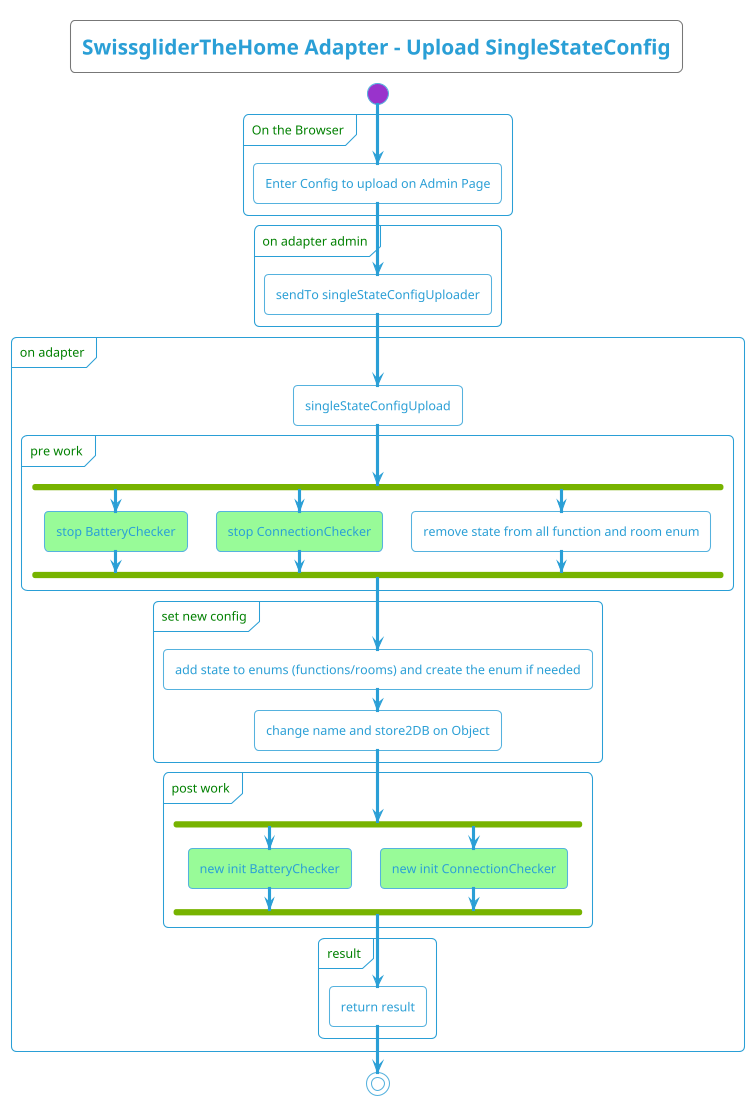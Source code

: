 @startuml
!theme cyborg-outline

<style>
    diamond {
        BackgroundColor #ccf
    }
    partition {
        FontColor green
        RoundCorner 10
    }
  arrow {
    FontColor black
    FontName arial
  }
</style>

title
    SwissgliderTheHome Adapter - Upload SingleStateConfig
end title

start
partition "On the Browser" {
    :Enter Config to upload on Admin Page;
}
partition "on adapter admin" {
:sendTo singleStateConfigUploader;
}
partition "on adapter" {
    :singleStateConfigUpload;
    partition "pre work" {
        fork
            #palegreen:stop BatteryChecker;
            fork again
            #palegreen:stop ConnectionChecker;
            fork again
            :remove state from all function and room enum;
        end fork
    }
    partition "set new config" {
        :add state to enums (functions/rooms) and create the enum if needed;
        :change name and store2DB on Object;
    }
    partition "post work" {
        fork
            #palegreen:new init BatteryChecker;
            fork again
            #palegreen:new init ConnectionChecker;
        end fork
    }
    partition "result" {
        :return result;
    }
}
stop

@enduml